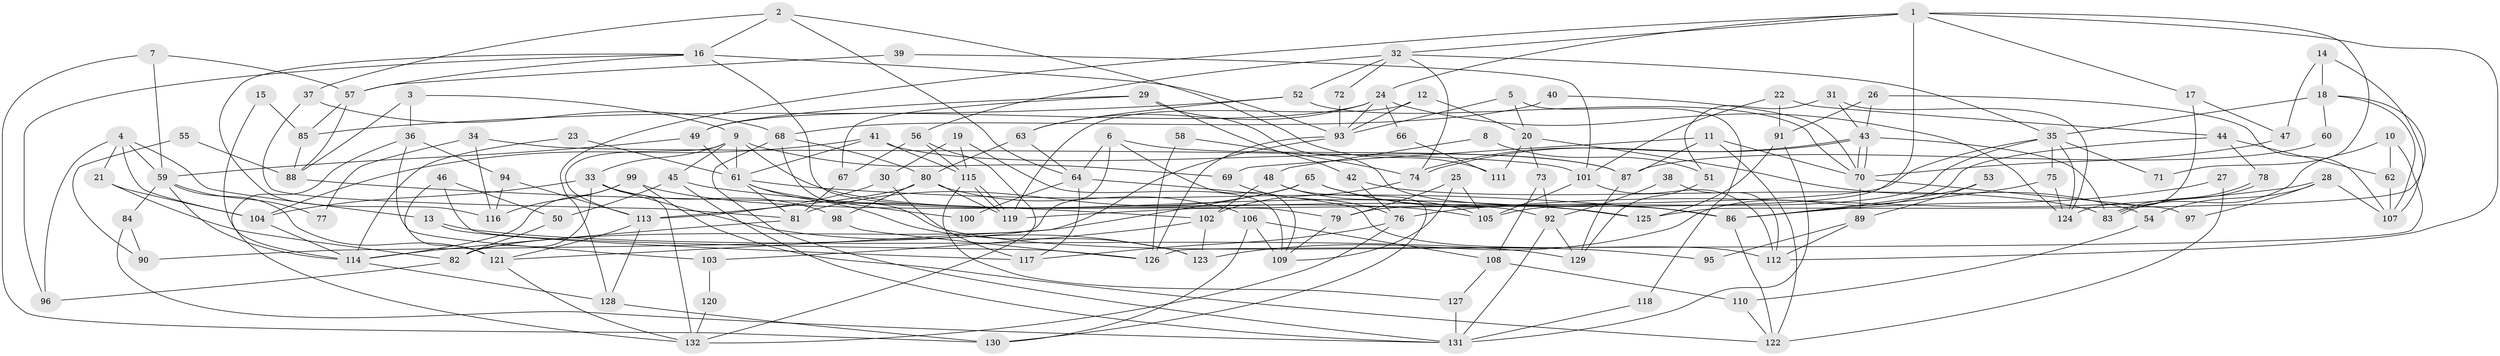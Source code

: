// coarse degree distribution, {2: 0.16666666666666666, 4: 0.2727272727272727, 5: 0.21212121212121213, 3: 0.06060606060606061, 8: 0.030303030303030304, 6: 0.09090909090909091, 9: 0.030303030303030304, 7: 0.07575757575757576, 10: 0.015151515151515152, 11: 0.030303030303030304, 15: 0.015151515151515152}
// Generated by graph-tools (version 1.1) at 2025/52/03/04/25 21:52:30]
// undirected, 132 vertices, 264 edges
graph export_dot {
graph [start="1"]
  node [color=gray90,style=filled];
  1;
  2;
  3;
  4;
  5;
  6;
  7;
  8;
  9;
  10;
  11;
  12;
  13;
  14;
  15;
  16;
  17;
  18;
  19;
  20;
  21;
  22;
  23;
  24;
  25;
  26;
  27;
  28;
  29;
  30;
  31;
  32;
  33;
  34;
  35;
  36;
  37;
  38;
  39;
  40;
  41;
  42;
  43;
  44;
  45;
  46;
  47;
  48;
  49;
  50;
  51;
  52;
  53;
  54;
  55;
  56;
  57;
  58;
  59;
  60;
  61;
  62;
  63;
  64;
  65;
  66;
  67;
  68;
  69;
  70;
  71;
  72;
  73;
  74;
  75;
  76;
  77;
  78;
  79;
  80;
  81;
  82;
  83;
  84;
  85;
  86;
  87;
  88;
  89;
  90;
  91;
  92;
  93;
  94;
  95;
  96;
  97;
  98;
  99;
  100;
  101;
  102;
  103;
  104;
  105;
  106;
  107;
  108;
  109;
  110;
  111;
  112;
  113;
  114;
  115;
  116;
  117;
  118;
  119;
  120;
  121;
  122;
  123;
  124;
  125;
  126;
  127;
  128;
  129;
  130;
  131;
  132;
  1 -- 32;
  1 -- 128;
  1 -- 17;
  1 -- 24;
  1 -- 71;
  1 -- 79;
  1 -- 112;
  2 -- 16;
  2 -- 64;
  2 -- 37;
  2 -- 111;
  3 -- 88;
  3 -- 9;
  3 -- 36;
  4 -- 59;
  4 -- 21;
  4 -- 13;
  4 -- 96;
  4 -- 104;
  5 -- 20;
  5 -- 93;
  5 -- 118;
  6 -- 87;
  6 -- 64;
  6 -- 90;
  6 -- 109;
  7 -- 57;
  7 -- 59;
  7 -- 130;
  8 -- 51;
  8 -- 48;
  9 -- 113;
  9 -- 61;
  9 -- 33;
  9 -- 45;
  9 -- 69;
  9 -- 92;
  10 -- 83;
  10 -- 126;
  10 -- 62;
  11 -- 69;
  11 -- 70;
  11 -- 87;
  11 -- 122;
  12 -- 93;
  12 -- 119;
  12 -- 20;
  13 -- 129;
  13 -- 117;
  14 -- 18;
  14 -- 125;
  14 -- 47;
  15 -- 85;
  15 -- 114;
  16 -- 93;
  16 -- 96;
  16 -- 57;
  16 -- 79;
  16 -- 116;
  17 -- 47;
  17 -- 124;
  18 -- 35;
  18 -- 107;
  18 -- 107;
  18 -- 60;
  19 -- 109;
  19 -- 115;
  19 -- 30;
  20 -- 73;
  20 -- 54;
  20 -- 111;
  21 -- 104;
  21 -- 82;
  22 -- 91;
  22 -- 44;
  22 -- 101;
  23 -- 61;
  23 -- 114;
  24 -- 124;
  24 -- 49;
  24 -- 63;
  24 -- 66;
  24 -- 93;
  25 -- 79;
  25 -- 109;
  25 -- 105;
  26 -- 107;
  26 -- 43;
  26 -- 91;
  27 -- 86;
  27 -- 122;
  28 -- 54;
  28 -- 76;
  28 -- 97;
  28 -- 107;
  29 -- 49;
  29 -- 67;
  29 -- 42;
  29 -- 86;
  30 -- 117;
  30 -- 113;
  31 -- 124;
  31 -- 43;
  31 -- 51;
  32 -- 74;
  32 -- 35;
  32 -- 52;
  32 -- 56;
  32 -- 72;
  33 -- 104;
  33 -- 82;
  33 -- 98;
  33 -- 123;
  33 -- 132;
  34 -- 101;
  34 -- 116;
  34 -- 77;
  35 -- 119;
  35 -- 75;
  35 -- 71;
  35 -- 105;
  35 -- 124;
  36 -- 94;
  36 -- 103;
  36 -- 132;
  37 -- 81;
  37 -- 68;
  38 -- 92;
  38 -- 112;
  39 -- 57;
  39 -- 101;
  40 -- 70;
  40 -- 68;
  41 -- 115;
  41 -- 61;
  41 -- 87;
  41 -- 104;
  42 -- 83;
  42 -- 76;
  43 -- 70;
  43 -- 70;
  43 -- 74;
  43 -- 74;
  43 -- 83;
  44 -- 62;
  44 -- 123;
  44 -- 78;
  45 -- 131;
  45 -- 50;
  45 -- 125;
  46 -- 121;
  46 -- 50;
  46 -- 126;
  47 -- 70;
  48 -- 130;
  48 -- 105;
  48 -- 102;
  49 -- 59;
  49 -- 61;
  50 -- 82;
  51 -- 129;
  52 -- 63;
  52 -- 70;
  52 -- 85;
  53 -- 86;
  53 -- 89;
  54 -- 110;
  55 -- 90;
  55 -- 88;
  56 -- 132;
  56 -- 67;
  56 -- 115;
  57 -- 85;
  57 -- 88;
  58 -- 74;
  58 -- 126;
  59 -- 121;
  59 -- 114;
  59 -- 77;
  59 -- 84;
  60 -- 87;
  61 -- 86;
  61 -- 81;
  61 -- 100;
  61 -- 123;
  62 -- 107;
  63 -- 64;
  63 -- 80;
  64 -- 117;
  64 -- 112;
  64 -- 100;
  65 -- 86;
  65 -- 81;
  65 -- 82;
  65 -- 125;
  66 -- 111;
  67 -- 81;
  68 -- 80;
  68 -- 95;
  68 -- 131;
  69 -- 76;
  70 -- 89;
  70 -- 97;
  72 -- 93;
  73 -- 92;
  73 -- 108;
  74 -- 102;
  75 -- 124;
  75 -- 86;
  76 -- 132;
  76 -- 117;
  78 -- 83;
  78 -- 83;
  79 -- 109;
  80 -- 98;
  80 -- 106;
  80 -- 113;
  80 -- 119;
  81 -- 114;
  82 -- 96;
  84 -- 131;
  84 -- 90;
  85 -- 88;
  86 -- 122;
  87 -- 129;
  88 -- 102;
  89 -- 112;
  89 -- 95;
  91 -- 125;
  91 -- 131;
  92 -- 131;
  92 -- 129;
  93 -- 121;
  93 -- 126;
  94 -- 116;
  94 -- 113;
  98 -- 126;
  99 -- 105;
  99 -- 114;
  99 -- 116;
  99 -- 122;
  101 -- 105;
  101 -- 112;
  102 -- 123;
  102 -- 103;
  103 -- 120;
  104 -- 114;
  106 -- 109;
  106 -- 108;
  106 -- 130;
  108 -- 127;
  108 -- 110;
  110 -- 122;
  113 -- 121;
  113 -- 128;
  114 -- 128;
  115 -- 119;
  115 -- 119;
  115 -- 127;
  118 -- 131;
  120 -- 132;
  121 -- 132;
  127 -- 131;
  128 -- 130;
}
